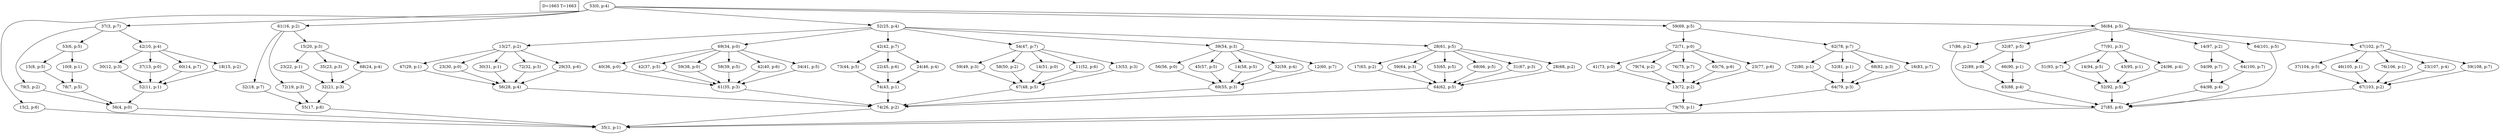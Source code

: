 digraph Task {
i [shape=box, label="D=1663 T=1663"]; 
0 [label="53(0, p:4)"];
1 [label="35(1, p:1)"];
2 [label="15(2, p:6)"];
3 [label="37(3, p:7)"];
4 [label="56(4, p:0)"];
5 [label="79(5, p:2)"];
6 [label="53(6, p:5)"];
7 [label="78(7, p:5)"];
8 [label="15(8, p:5)"];
9 [label="10(9, p:1)"];
10 [label="42(10, p:4)"];
11 [label="52(11, p:1)"];
12 [label="30(12, p:3)"];
13 [label="37(13, p:0)"];
14 [label="60(14, p:7)"];
15 [label="18(15, p:2)"];
16 [label="61(16, p:2)"];
17 [label="55(17, p:6)"];
18 [label="32(18, p:7)"];
19 [label="72(19, p:3)"];
20 [label="15(20, p:3)"];
21 [label="32(21, p:3)"];
22 [label="23(22, p:1)"];
23 [label="35(23, p:3)"];
24 [label="68(24, p:4)"];
25 [label="52(25, p:4)"];
26 [label="74(26, p:2)"];
27 [label="13(27, p:2)"];
28 [label="56(28, p:4)"];
29 [label="47(29, p:1)"];
30 [label="23(30, p:0)"];
31 [label="30(31, p:1)"];
32 [label="72(32, p:3)"];
33 [label="29(33, p:6)"];
34 [label="69(34, p:0)"];
35 [label="61(35, p:3)"];
36 [label="40(36, p:0)"];
37 [label="42(37, p:5)"];
38 [label="59(38, p:0)"];
39 [label="58(39, p:5)"];
40 [label="42(40, p:6)"];
41 [label="34(41, p:5)"];
42 [label="42(42, p:7)"];
43 [label="74(43, p:1)"];
44 [label="73(44, p:5)"];
45 [label="22(45, p:6)"];
46 [label="24(46, p:4)"];
47 [label="54(47, p:7)"];
48 [label="67(48, p:5)"];
49 [label="59(49, p:3)"];
50 [label="58(50, p:2)"];
51 [label="14(51, p:0)"];
52 [label="11(52, p:6)"];
53 [label="13(53, p:3)"];
54 [label="39(54, p:3)"];
55 [label="69(55, p:3)"];
56 [label="56(56, p:0)"];
57 [label="45(57, p:5)"];
58 [label="14(58, p:5)"];
59 [label="32(59, p:4)"];
60 [label="12(60, p:7)"];
61 [label="28(61, p:5)"];
62 [label="64(62, p:5)"];
63 [label="17(63, p:2)"];
64 [label="59(64, p:3)"];
65 [label="53(65, p:5)"];
66 [label="68(66, p:5)"];
67 [label="31(67, p:3)"];
68 [label="28(68, p:2)"];
69 [label="59(69, p:5)"];
70 [label="79(70, p:1)"];
71 [label="72(71, p:0)"];
72 [label="13(72, p:2)"];
73 [label="41(73, p:0)"];
74 [label="79(74, p:2)"];
75 [label="76(75, p:7)"];
76 [label="65(76, p:6)"];
77 [label="23(77, p:6)"];
78 [label="62(78, p:7)"];
79 [label="64(79, p:3)"];
80 [label="72(80, p:1)"];
81 [label="52(81, p:1)"];
82 [label="68(82, p:3)"];
83 [label="16(83, p:7)"];
84 [label="56(84, p:5)"];
85 [label="27(85, p:6)"];
86 [label="17(86, p:2)"];
87 [label="32(87, p:5)"];
88 [label="63(88, p:4)"];
89 [label="22(89, p:0)"];
90 [label="66(90, p:1)"];
91 [label="77(91, p:3)"];
92 [label="52(92, p:5)"];
93 [label="51(93, p:7)"];
94 [label="14(94, p:5)"];
95 [label="43(95, p:1)"];
96 [label="24(96, p:4)"];
97 [label="14(97, p:2)"];
98 [label="64(98, p:4)"];
99 [label="54(99, p:7)"];
100 [label="64(100, p:7)"];
101 [label="64(101, p:5)"];
102 [label="47(102, p:7)"];
103 [label="67(103, p:2)"];
104 [label="37(104, p:5)"];
105 [label="46(105, p:1)"];
106 [label="76(106, p:1)"];
107 [label="23(107, p:4)"];
108 [label="59(108, p:7)"];
0 -> 2;
0 -> 3;
0 -> 16;
0 -> 25;
0 -> 69;
0 -> 84;
2 -> 1;
3 -> 5;
3 -> 6;
3 -> 10;
4 -> 1;
5 -> 4;
6 -> 8;
6 -> 9;
7 -> 4;
8 -> 7;
9 -> 7;
10 -> 12;
10 -> 13;
10 -> 14;
10 -> 15;
11 -> 4;
12 -> 11;
13 -> 11;
14 -> 11;
15 -> 11;
16 -> 18;
16 -> 19;
16 -> 20;
17 -> 1;
18 -> 17;
19 -> 17;
20 -> 22;
20 -> 23;
20 -> 24;
21 -> 17;
22 -> 21;
23 -> 21;
24 -> 21;
25 -> 27;
25 -> 34;
25 -> 42;
25 -> 47;
25 -> 54;
25 -> 61;
26 -> 1;
27 -> 29;
27 -> 30;
27 -> 31;
27 -> 32;
27 -> 33;
28 -> 26;
29 -> 28;
30 -> 28;
31 -> 28;
32 -> 28;
33 -> 28;
34 -> 36;
34 -> 37;
34 -> 38;
34 -> 39;
34 -> 40;
34 -> 41;
35 -> 26;
36 -> 35;
37 -> 35;
38 -> 35;
39 -> 35;
40 -> 35;
41 -> 35;
42 -> 44;
42 -> 45;
42 -> 46;
43 -> 26;
44 -> 43;
45 -> 43;
46 -> 43;
47 -> 49;
47 -> 50;
47 -> 51;
47 -> 52;
47 -> 53;
48 -> 26;
49 -> 48;
50 -> 48;
51 -> 48;
52 -> 48;
53 -> 48;
54 -> 56;
54 -> 57;
54 -> 58;
54 -> 59;
54 -> 60;
55 -> 26;
56 -> 55;
57 -> 55;
58 -> 55;
59 -> 55;
60 -> 55;
61 -> 63;
61 -> 64;
61 -> 65;
61 -> 66;
61 -> 67;
61 -> 68;
62 -> 26;
63 -> 62;
64 -> 62;
65 -> 62;
66 -> 62;
67 -> 62;
68 -> 62;
69 -> 71;
69 -> 78;
70 -> 1;
71 -> 73;
71 -> 74;
71 -> 75;
71 -> 76;
71 -> 77;
72 -> 70;
73 -> 72;
74 -> 72;
75 -> 72;
76 -> 72;
77 -> 72;
78 -> 80;
78 -> 81;
78 -> 82;
78 -> 83;
79 -> 70;
80 -> 79;
81 -> 79;
82 -> 79;
83 -> 79;
84 -> 86;
84 -> 87;
84 -> 91;
84 -> 97;
84 -> 101;
84 -> 102;
85 -> 1;
86 -> 85;
87 -> 89;
87 -> 90;
88 -> 85;
89 -> 88;
90 -> 88;
91 -> 93;
91 -> 94;
91 -> 95;
91 -> 96;
92 -> 85;
93 -> 92;
94 -> 92;
95 -> 92;
96 -> 92;
97 -> 99;
97 -> 100;
98 -> 85;
99 -> 98;
100 -> 98;
101 -> 85;
102 -> 104;
102 -> 105;
102 -> 106;
102 -> 107;
102 -> 108;
103 -> 85;
104 -> 103;
105 -> 103;
106 -> 103;
107 -> 103;
108 -> 103;
}